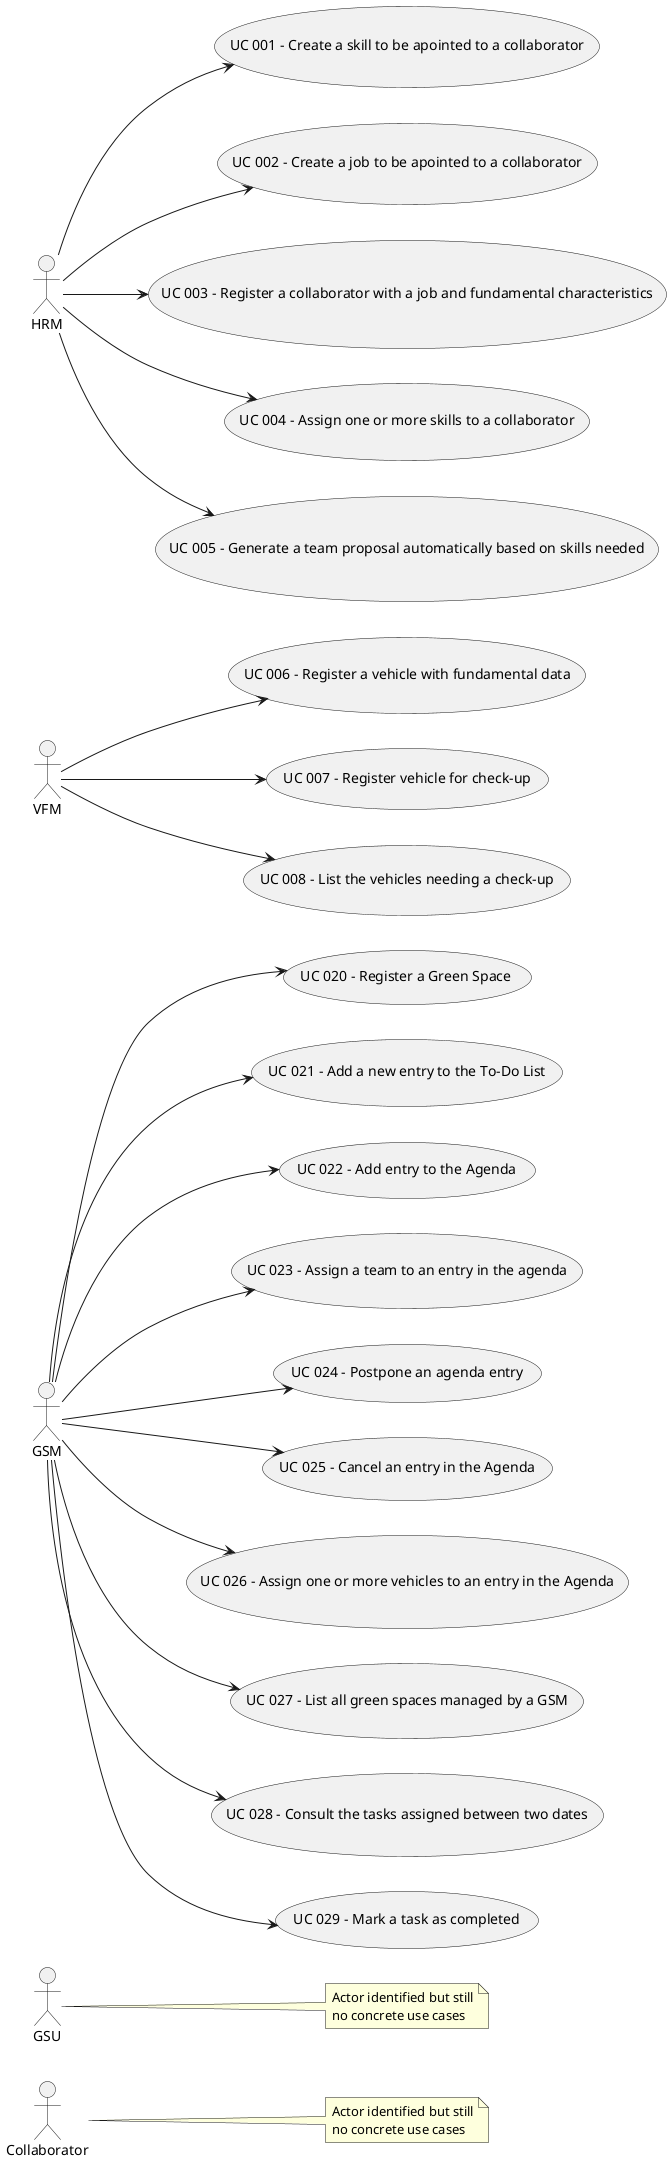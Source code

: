 @startuml
'   skinparam monochrome true
skinparam packageStyle rectangle
'skinparam shadowing false

skinparam rectangle{
    BorderColor yellow
}


left to right direction

    actor Collaborator

    actor GSU
    actor GSM



    note right of Collaborator
        Actor identified but still
        no concrete use cases
    end note

    note right of GSU
            Actor identified but still
            no concrete use cases
    end note



    usecase "UC 006 - Register a vehicle with fundamental data" as UC6
    "VFM" --> UC6
    usecase "UC 007 - Register vehicle for check-up" as UC7
    "VFM" --> UC7
    usecase "UC 008 - List the vehicles needing a check-up" as UC8
    "VFM" --> UC8
    usecase "UC 001 - Create a skill to be apointed to a collaborator" as UC1
    "HRM" --> UC1
    usecase "UC 002 - Create a job to be apointed to a collaborator" as UC2
    "HRM" --> UC2
    usecase "UC 003 - Register a collaborator with a job and fundamental characteristics" as UC3
    "HRM" --> UC3
    usecase "UC 004 - Assign one or more skills to a collaborator" as UC4
    "HRM" --> UC4
    usecase "UC 005 - Generate a team proposal automatically based on skills needed" as UC5
    "HRM" --> UC5

    usecase "UC 020 - Register a Green Space" as UC20
    GSM --> UC20
    usecase "UC 021 - Add a new entry to the To-Do List" as UC21
    GSM --> UC21
    usecase "UC 022 - Add entry to the Agenda" as UC22
    GSM --> UC22
    usecase "UC 023 - Assign a team to an entry in the agenda" as UC23
    GSM --> UC23
    usecase "UC 024 - Postpone an agenda entry" as UC24
    GSM --> UC24
    usecase "UC 025 - Cancel an entry in the Agenda" as UC25
    GSM --> UC25
    usecase "UC 026 - Assign one or more vehicles to an entry in the Agenda" as UC26
    GSM --> UC26
    usecase "UC 027 - List all green spaces managed by a GSM" as UC27
    GSM --> UC27
    usecase "UC 028 - Consult the tasks assigned between two dates" as UC28
    GSM --> UC28
    usecase "UC 029 - Mark a task as completed" as UC29
    GSM --> UC29
@enduml